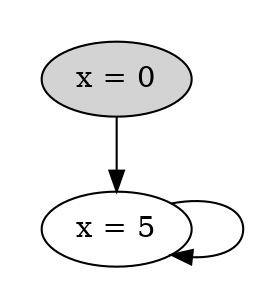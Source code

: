 strict digraph DiskGraph {
nodesep=0.35;
subgraph cluster_graph {
color="white";
8132692779957249086 [label="x = 0",style = filled]
8132692779957249086 -> 4923445692854152869 [label="",color="black",fontcolor="black"];
4923445692854152869 [label="x = 5"];
4923445692854152869 -> 4923445692854152869 [label="",color="black",fontcolor="black"];
{rank = same; 8132692779957249086;}
{rank = same; 4923445692854152869;}
}
}